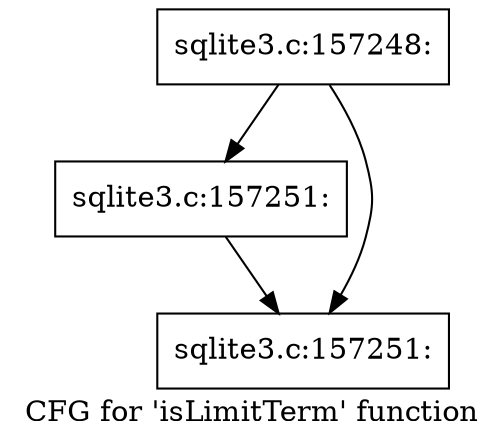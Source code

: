 digraph "CFG for 'isLimitTerm' function" {
	label="CFG for 'isLimitTerm' function";

	Node0x55c0f971a7d0 [shape=record,label="{sqlite3.c:157248:}"];
	Node0x55c0f971a7d0 -> Node0x55c0f96fb1a0;
	Node0x55c0f971a7d0 -> Node0x55c0f96fb150;
	Node0x55c0f96fb1a0 [shape=record,label="{sqlite3.c:157251:}"];
	Node0x55c0f96fb1a0 -> Node0x55c0f96fb150;
	Node0x55c0f96fb150 [shape=record,label="{sqlite3.c:157251:}"];
}

